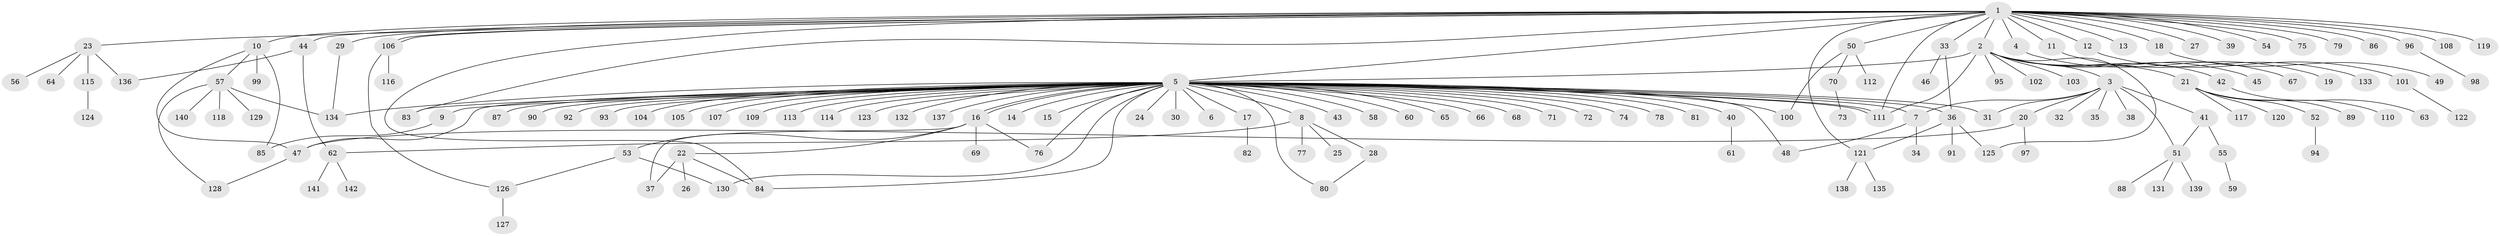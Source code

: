 // Generated by graph-tools (version 1.1) at 2025/26/03/09/25 03:26:09]
// undirected, 142 vertices, 171 edges
graph export_dot {
graph [start="1"]
  node [color=gray90,style=filled];
  1;
  2;
  3;
  4;
  5;
  6;
  7;
  8;
  9;
  10;
  11;
  12;
  13;
  14;
  15;
  16;
  17;
  18;
  19;
  20;
  21;
  22;
  23;
  24;
  25;
  26;
  27;
  28;
  29;
  30;
  31;
  32;
  33;
  34;
  35;
  36;
  37;
  38;
  39;
  40;
  41;
  42;
  43;
  44;
  45;
  46;
  47;
  48;
  49;
  50;
  51;
  52;
  53;
  54;
  55;
  56;
  57;
  58;
  59;
  60;
  61;
  62;
  63;
  64;
  65;
  66;
  67;
  68;
  69;
  70;
  71;
  72;
  73;
  74;
  75;
  76;
  77;
  78;
  79;
  80;
  81;
  82;
  83;
  84;
  85;
  86;
  87;
  88;
  89;
  90;
  91;
  92;
  93;
  94;
  95;
  96;
  97;
  98;
  99;
  100;
  101;
  102;
  103;
  104;
  105;
  106;
  107;
  108;
  109;
  110;
  111;
  112;
  113;
  114;
  115;
  116;
  117;
  118;
  119;
  120;
  121;
  122;
  123;
  124;
  125;
  126;
  127;
  128;
  129;
  130;
  131;
  132;
  133;
  134;
  135;
  136;
  137;
  138;
  139;
  140;
  141;
  142;
  1 -- 2;
  1 -- 4;
  1 -- 5;
  1 -- 10;
  1 -- 11;
  1 -- 12;
  1 -- 13;
  1 -- 18;
  1 -- 23;
  1 -- 27;
  1 -- 29;
  1 -- 33;
  1 -- 39;
  1 -- 44;
  1 -- 50;
  1 -- 54;
  1 -- 75;
  1 -- 79;
  1 -- 83;
  1 -- 84;
  1 -- 86;
  1 -- 96;
  1 -- 106;
  1 -- 106;
  1 -- 108;
  1 -- 111;
  1 -- 119;
  1 -- 121;
  2 -- 3;
  2 -- 5;
  2 -- 21;
  2 -- 42;
  2 -- 45;
  2 -- 67;
  2 -- 95;
  2 -- 102;
  2 -- 103;
  2 -- 111;
  2 -- 125;
  3 -- 7;
  3 -- 20;
  3 -- 31;
  3 -- 32;
  3 -- 35;
  3 -- 38;
  3 -- 41;
  3 -- 51;
  4 -- 19;
  5 -- 6;
  5 -- 7;
  5 -- 8;
  5 -- 9;
  5 -- 14;
  5 -- 15;
  5 -- 16;
  5 -- 16;
  5 -- 17;
  5 -- 24;
  5 -- 30;
  5 -- 31;
  5 -- 36;
  5 -- 40;
  5 -- 43;
  5 -- 47;
  5 -- 48;
  5 -- 58;
  5 -- 60;
  5 -- 65;
  5 -- 66;
  5 -- 68;
  5 -- 71;
  5 -- 72;
  5 -- 74;
  5 -- 76;
  5 -- 78;
  5 -- 80;
  5 -- 81;
  5 -- 83;
  5 -- 84;
  5 -- 87;
  5 -- 90;
  5 -- 92;
  5 -- 93;
  5 -- 100;
  5 -- 104;
  5 -- 105;
  5 -- 107;
  5 -- 109;
  5 -- 111;
  5 -- 111;
  5 -- 113;
  5 -- 114;
  5 -- 123;
  5 -- 130;
  5 -- 132;
  5 -- 134;
  5 -- 137;
  7 -- 34;
  7 -- 48;
  8 -- 25;
  8 -- 28;
  8 -- 62;
  8 -- 77;
  9 -- 85;
  10 -- 47;
  10 -- 57;
  10 -- 85;
  10 -- 99;
  11 -- 133;
  12 -- 101;
  16 -- 22;
  16 -- 37;
  16 -- 53;
  16 -- 69;
  16 -- 76;
  17 -- 82;
  18 -- 49;
  20 -- 47;
  20 -- 97;
  21 -- 52;
  21 -- 89;
  21 -- 110;
  21 -- 117;
  21 -- 120;
  22 -- 26;
  22 -- 37;
  22 -- 84;
  23 -- 56;
  23 -- 64;
  23 -- 115;
  23 -- 136;
  28 -- 80;
  29 -- 134;
  33 -- 36;
  33 -- 46;
  36 -- 91;
  36 -- 121;
  36 -- 125;
  40 -- 61;
  41 -- 51;
  41 -- 55;
  42 -- 63;
  44 -- 62;
  44 -- 136;
  47 -- 128;
  50 -- 70;
  50 -- 100;
  50 -- 112;
  51 -- 88;
  51 -- 131;
  51 -- 139;
  52 -- 94;
  53 -- 126;
  53 -- 130;
  55 -- 59;
  57 -- 118;
  57 -- 128;
  57 -- 129;
  57 -- 134;
  57 -- 140;
  62 -- 141;
  62 -- 142;
  70 -- 73;
  96 -- 98;
  101 -- 122;
  106 -- 116;
  106 -- 126;
  115 -- 124;
  121 -- 135;
  121 -- 138;
  126 -- 127;
}
